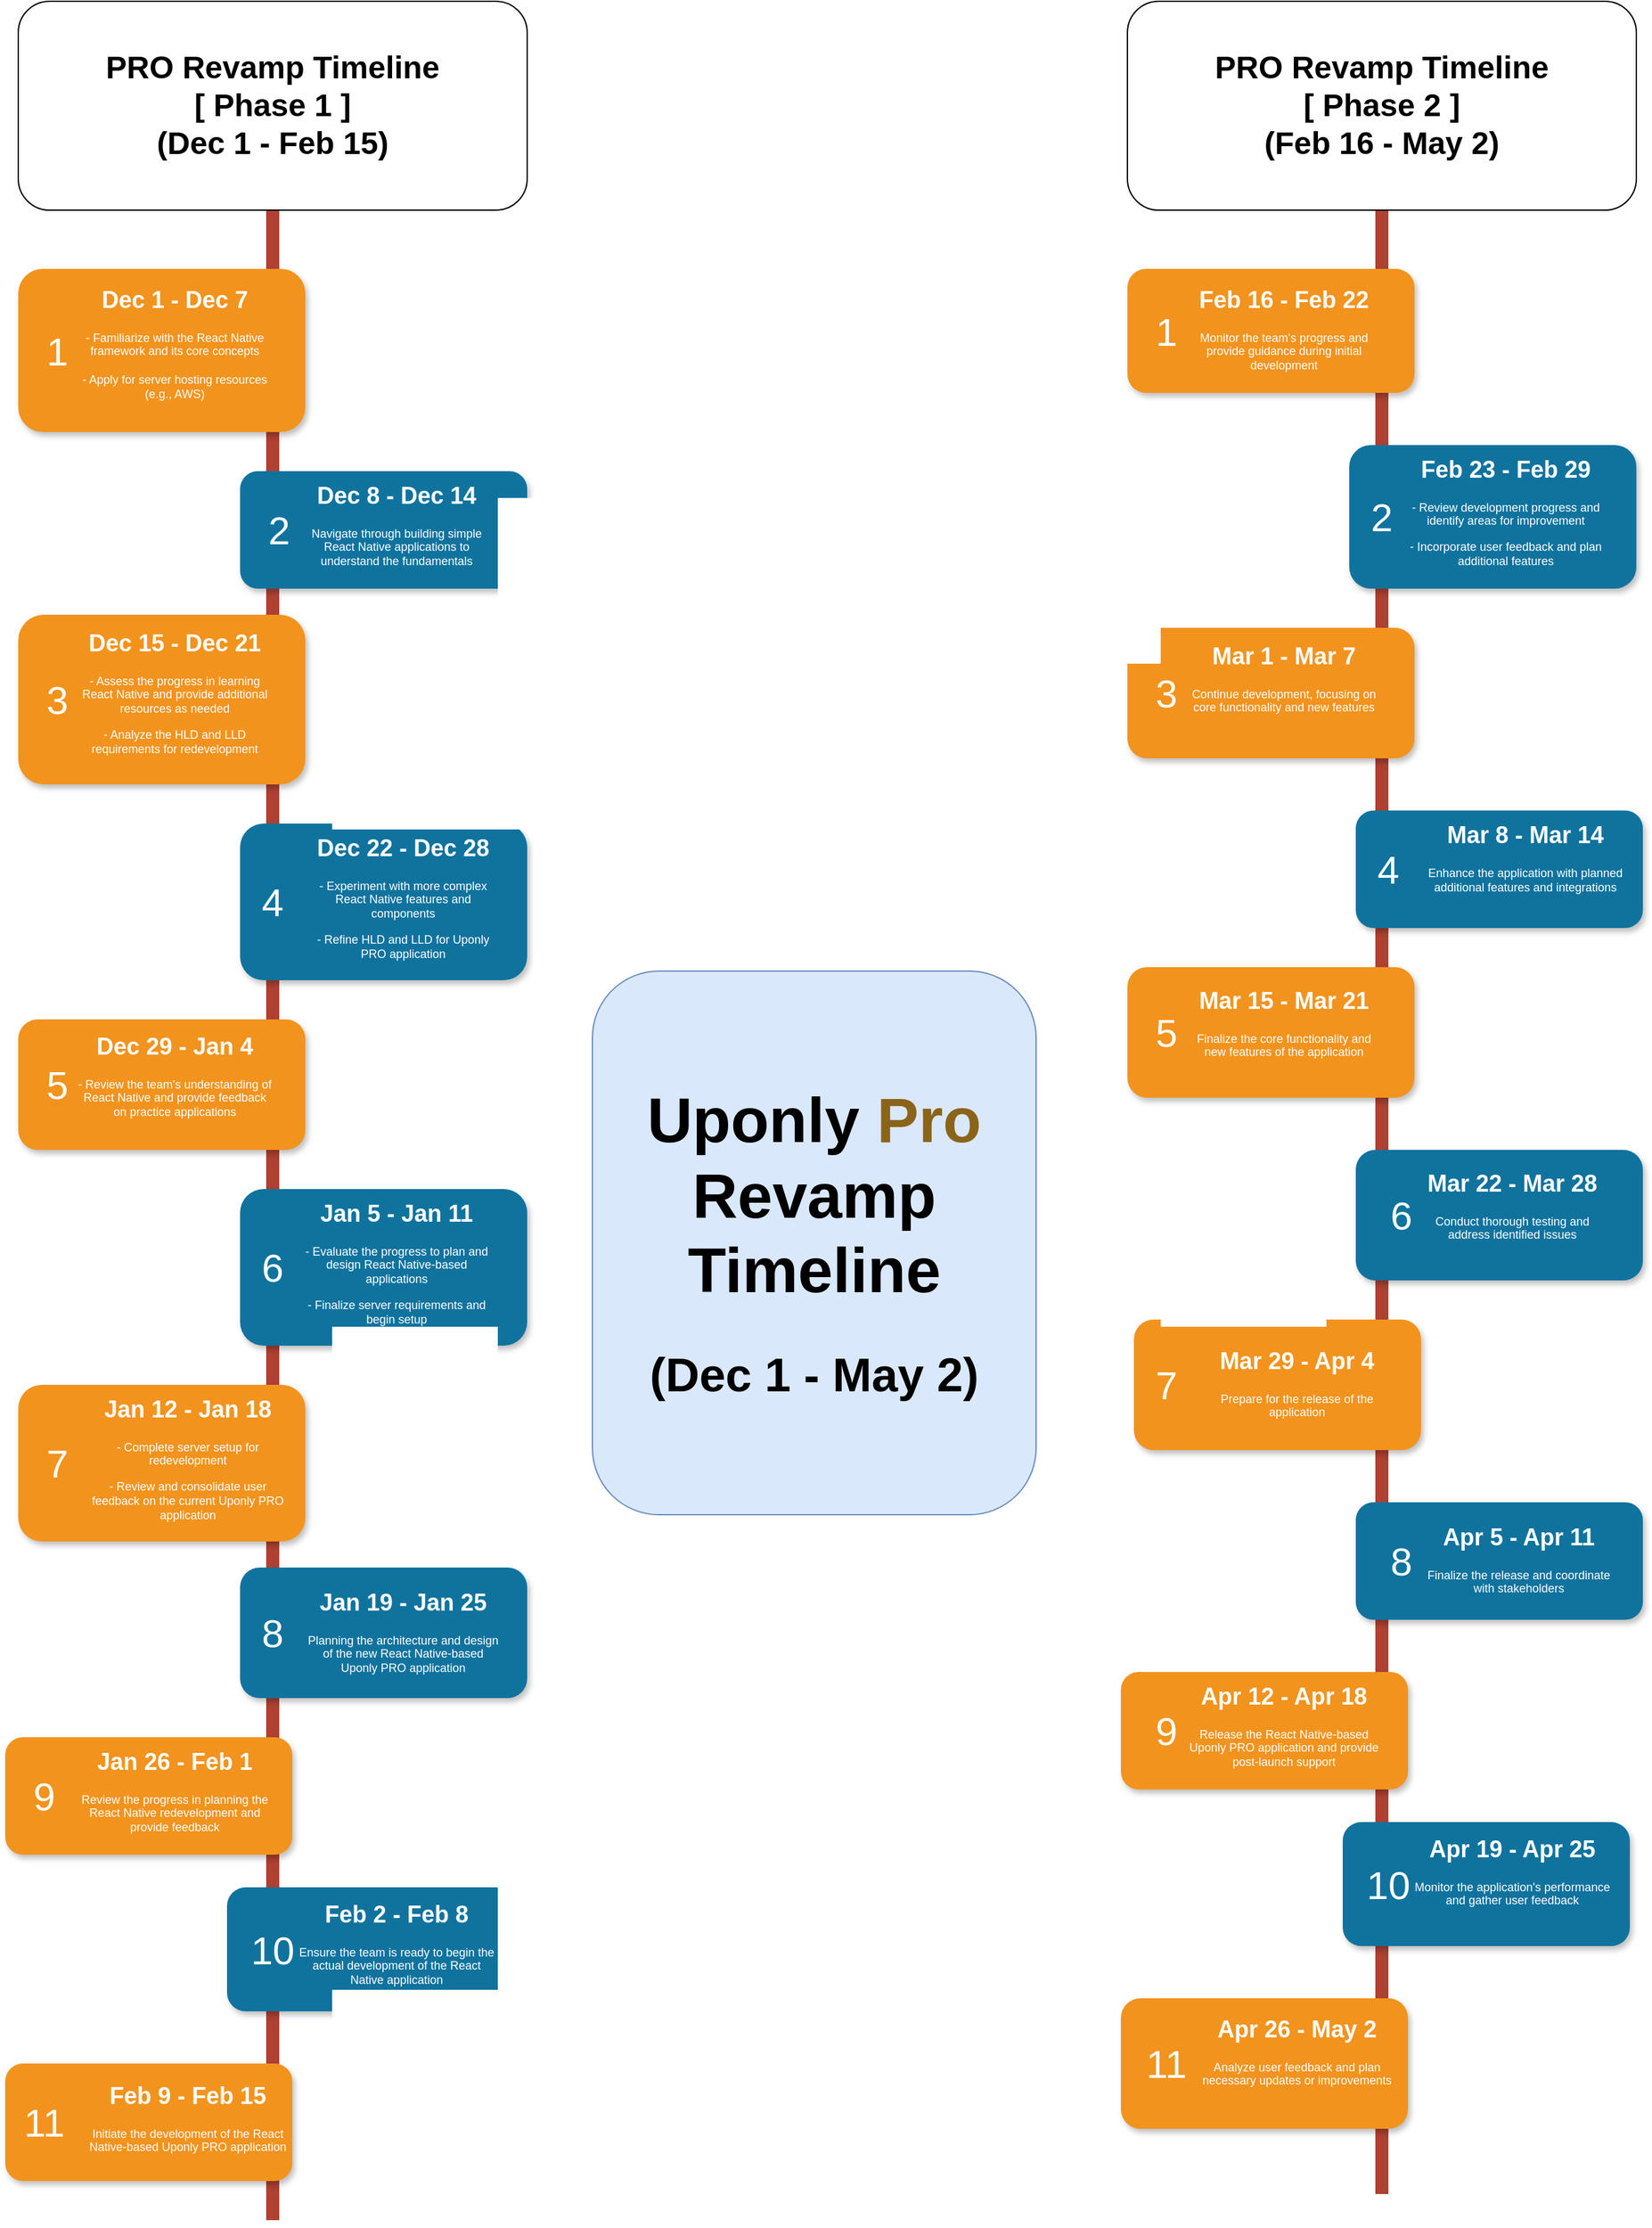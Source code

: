 <mxfile version="25.0.0">
  <diagram name="Page-1" id="zmxZgUa_38jgLE6EmigK">
    <mxGraphModel dx="3360" dy="2667" grid="1" gridSize="10" guides="1" tooltips="1" connect="0" arrows="1" fold="1" page="1" pageScale="1" pageWidth="850" pageHeight="1100" math="0" shadow="0">
      <root>
        <mxCell id="0" />
        <mxCell id="1" parent="0" />
        <mxCell id="XWHrOrHNhLMYfdM_3WN3-1" value="" style="line;strokeWidth=10;direction=south;html=1;fillColor=none;fontSize=13;fontColor=#000000;align=center;strokeColor=#AE4132;" parent="1" vertex="1">
          <mxGeometry x="420" y="10" width="10" height="1540" as="geometry" />
        </mxCell>
        <mxCell id="XWHrOrHNhLMYfdM_3WN3-2" value="" style="rounded=1;whiteSpace=wrap;html=1;strokeColor=none;strokeWidth=1;fillColor=#F2931E;fontSize=13;fontColor=#FFFFFF;align=center;gradientColor=none;gradientDirection=east;verticalAlign=top;shadow=1;" parent="1" vertex="1">
          <mxGeometry x="230" y="75" width="220" height="95" as="geometry" />
        </mxCell>
        <mxCell id="XWHrOrHNhLMYfdM_3WN3-3" value="1" style="text;html=1;strokeColor=none;fillColor=none;align=center;verticalAlign=middle;whiteSpace=wrap;fontSize=30;fontColor=#FFFFFF;" parent="1" vertex="1">
          <mxGeometry x="240" y="112.5" width="40" height="20" as="geometry" />
        </mxCell>
        <mxCell id="XWHrOrHNhLMYfdM_3WN3-4" value="" style="rounded=1;whiteSpace=wrap;html=1;strokeColor=none;strokeWidth=1;fillColor=#10739E;fontSize=13;fontColor=#FFFFFF;align=center;gradientColor=none;gradientDirection=east;verticalAlign=top;shadow=1;" parent="1" vertex="1">
          <mxGeometry x="400" y="210" width="220" height="110" as="geometry" />
        </mxCell>
        <mxCell id="XWHrOrHNhLMYfdM_3WN3-5" value="2" style="text;html=1;strokeColor=none;fillColor=none;align=center;verticalAlign=middle;whiteSpace=wrap;fontSize=30;fontColor=#FFFFFF;" parent="1" vertex="1">
          <mxGeometry x="405" y="255" width="40" height="20" as="geometry" />
        </mxCell>
        <mxCell id="XWHrOrHNhLMYfdM_3WN3-6" value="" style="rounded=1;whiteSpace=wrap;html=1;strokeColor=none;strokeWidth=1;fillColor=#F2931E;fontSize=13;fontColor=#FFFFFF;align=center;gradientColor=none;gradientDirection=east;verticalAlign=top;shadow=1;" parent="1" vertex="1">
          <mxGeometry x="230" y="350" width="220" height="100" as="geometry" />
        </mxCell>
        <mxCell id="XWHrOrHNhLMYfdM_3WN3-7" value="3" style="text;html=1;strokeColor=none;fillColor=none;align=center;verticalAlign=middle;whiteSpace=wrap;fontSize=30;fontColor=#FFFFFF;" parent="1" vertex="1">
          <mxGeometry x="240" y="390" width="40" height="20" as="geometry" />
        </mxCell>
        <mxCell id="XWHrOrHNhLMYfdM_3WN3-8" value="" style="rounded=1;whiteSpace=wrap;html=1;strokeColor=none;strokeWidth=1;fillColor=#10739E;fontSize=13;fontColor=#FFFFFF;align=center;gradientColor=none;gradientDirection=east;verticalAlign=top;shadow=1;" parent="1" vertex="1">
          <mxGeometry x="405" y="490" width="220" height="90" as="geometry" />
        </mxCell>
        <mxCell id="XWHrOrHNhLMYfdM_3WN3-9" value="4" style="text;html=1;strokeColor=none;fillColor=none;align=center;verticalAlign=middle;whiteSpace=wrap;fontSize=30;fontColor=#FFFFFF;" parent="1" vertex="1">
          <mxGeometry x="410" y="525" width="40" height="20" as="geometry" />
        </mxCell>
        <mxCell id="XWHrOrHNhLMYfdM_3WN3-10" value="" style="rounded=1;whiteSpace=wrap;html=1;strokeColor=none;strokeWidth=1;fillColor=#F2931E;fontSize=13;fontColor=#FFFFFF;align=center;gradientColor=none;gradientDirection=east;verticalAlign=top;shadow=1;" parent="1" vertex="1">
          <mxGeometry x="230" y="610" width="220" height="100" as="geometry" />
        </mxCell>
        <mxCell id="XWHrOrHNhLMYfdM_3WN3-11" value="5" style="text;html=1;strokeColor=none;fillColor=none;align=center;verticalAlign=middle;whiteSpace=wrap;fontSize=30;fontColor=#FFFFFF;" parent="1" vertex="1">
          <mxGeometry x="240" y="650" width="40" height="20" as="geometry" />
        </mxCell>
        <mxCell id="XWHrOrHNhLMYfdM_3WN3-12" value="" style="rounded=1;whiteSpace=wrap;html=1;strokeColor=none;strokeWidth=1;fillColor=#10739E;fontSize=13;fontColor=#FFFFFF;align=center;gradientColor=none;gradientDirection=east;verticalAlign=top;shadow=1;" parent="1" vertex="1">
          <mxGeometry x="405" y="750" width="220" height="100" as="geometry" />
        </mxCell>
        <mxCell id="XWHrOrHNhLMYfdM_3WN3-13" value="6" style="text;html=1;strokeColor=none;fillColor=none;align=center;verticalAlign=middle;whiteSpace=wrap;fontSize=30;fontColor=#FFFFFF;" parent="1" vertex="1">
          <mxGeometry x="420" y="790" width="40" height="20" as="geometry" />
        </mxCell>
        <mxCell id="XWHrOrHNhLMYfdM_3WN3-14" value="" style="rounded=1;whiteSpace=wrap;html=1;strokeColor=none;strokeWidth=1;fillColor=#F2931E;fontSize=13;fontColor=#FFFFFF;align=center;gradientColor=none;gradientDirection=east;verticalAlign=top;shadow=1;" parent="1" vertex="1">
          <mxGeometry x="235" y="880" width="220" height="100" as="geometry" />
        </mxCell>
        <mxCell id="XWHrOrHNhLMYfdM_3WN3-15" value="7" style="text;html=1;strokeColor=none;fillColor=none;align=center;verticalAlign=middle;whiteSpace=wrap;fontSize=30;fontColor=#FFFFFF;" parent="1" vertex="1">
          <mxGeometry x="240" y="920" width="40" height="20" as="geometry" />
        </mxCell>
        <mxCell id="XWHrOrHNhLMYfdM_3WN3-16" value="" style="rounded=1;whiteSpace=wrap;html=1;strokeColor=none;strokeWidth=1;fillColor=#10739E;fontSize=13;fontColor=#FFFFFF;align=center;gradientColor=none;gradientDirection=east;verticalAlign=top;shadow=1;" parent="1" vertex="1">
          <mxGeometry x="405" y="1020" width="220" height="90" as="geometry" />
        </mxCell>
        <mxCell id="XWHrOrHNhLMYfdM_3WN3-17" value="8" style="text;html=1;strokeColor=none;fillColor=none;align=center;verticalAlign=middle;whiteSpace=wrap;fontSize=30;fontColor=#FFFFFF;" parent="1" vertex="1">
          <mxGeometry x="420" y="1055" width="40" height="20" as="geometry" />
        </mxCell>
        <mxCell id="XWHrOrHNhLMYfdM_3WN3-18" value="&lt;h1&gt;Feb 16 - Feb 22&lt;/h1&gt;&lt;p&gt;Monitor the team&#39;s progress and provide guidance during initial development&lt;br&gt;&lt;/p&gt;" style="text;html=1;spacing=5;spacingTop=-20;whiteSpace=wrap;overflow=hidden;strokeColor=none;strokeWidth=4;fillColor=none;gradientColor=#007FFF;fontSize=9;fontColor=#FFFFFF;align=center;" parent="1" vertex="1">
          <mxGeometry x="270" y="87" width="160" height="71" as="geometry" />
        </mxCell>
        <mxCell id="XWHrOrHNhLMYfdM_3WN3-19" value="&lt;h1&gt;&lt;span style=&quot;white-space: normal;&quot;&gt;Feb 23 - Feb 29&lt;/span&gt;&lt;br&gt;&lt;/h1&gt;&lt;p&gt;- Review development progress and identify areas for improvement&lt;/p&gt;&lt;p&gt;- Incorporate user feedback and plan additional features&lt;/p&gt;" style="text;html=1;spacing=5;spacingTop=-20;whiteSpace=wrap;overflow=hidden;strokeColor=none;strokeWidth=4;fillColor=none;gradientColor=#007FFF;fontSize=9;fontColor=#FFFFFF;align=center;" parent="1" vertex="1">
          <mxGeometry x="440" y="217" width="160" height="96" as="geometry" />
        </mxCell>
        <mxCell id="XWHrOrHNhLMYfdM_3WN3-20" value="&lt;h1&gt;Mar 1 - Mar 7&lt;/h1&gt;&lt;p&gt;Continue development, focusing on core functionality and new features&lt;br&gt;&lt;/p&gt;" style="text;html=1;spacing=5;spacingTop=-20;whiteSpace=wrap;overflow=hidden;strokeColor=none;strokeWidth=4;fillColor=none;gradientColor=#007FFF;fontSize=9;fontColor=#FFFFFF;align=center;" parent="1" vertex="1">
          <mxGeometry x="270" y="360" width="160" height="80" as="geometry" />
        </mxCell>
        <mxCell id="XWHrOrHNhLMYfdM_3WN3-21" value="&lt;h1&gt;&lt;span style=&quot;white-space: normal;&quot;&gt;&lt;span style=&quot;background-color: initial;&quot;&gt;Mar 8 - Mar 14&lt;/span&gt;&lt;/span&gt;&lt;/h1&gt;&lt;div&gt;Enhance the application with planned additional features and integrations&lt;span style=&quot;background-color: initial; font-weight: 400;&quot;&gt;&lt;font size=&quot;1&quot;&gt;&lt;br&gt;&lt;/font&gt;&lt;/span&gt;&lt;/div&gt;" style="text;html=1;spacing=5;spacingTop=-20;whiteSpace=wrap;overflow=hidden;strokeColor=none;strokeWidth=4;fillColor=none;gradientColor=#007FFF;fontSize=9;fontColor=#FFFFFF;align=center;" parent="1" vertex="1">
          <mxGeometry x="455" y="497" width="160" height="83" as="geometry" />
        </mxCell>
        <mxCell id="XWHrOrHNhLMYfdM_3WN3-22" value="&lt;h1&gt;&lt;span style=&quot;white-space: normal;&quot;&gt;Mar 15 - Mar 21&lt;/span&gt;&lt;br&gt;&lt;/h1&gt;&lt;p&gt;Finalize the core functionality and new features of the application&lt;/p&gt;" style="text;html=1;spacing=5;spacingTop=-20;whiteSpace=wrap;overflow=hidden;strokeColor=none;strokeWidth=4;fillColor=none;gradientColor=#007FFF;fontSize=9;fontColor=#FFFFFF;align=center;" parent="1" vertex="1">
          <mxGeometry x="270" y="623.5" width="160" height="73" as="geometry" />
        </mxCell>
        <mxCell id="XWHrOrHNhLMYfdM_3WN3-23" value="&lt;h1&gt;Mar 22 - Mar 28&lt;/h1&gt;&lt;p&gt;Conduct thorough testing and address identified issues&lt;br&gt;&lt;/p&gt;" style="text;html=1;spacing=5;spacingTop=-20;whiteSpace=wrap;overflow=hidden;strokeColor=none;strokeWidth=4;fillColor=none;gradientColor=#007FFF;fontSize=9;fontColor=#FFFFFF;align=center;" parent="1" vertex="1">
          <mxGeometry x="445" y="763.5" width="160" height="73" as="geometry" />
        </mxCell>
        <mxCell id="XWHrOrHNhLMYfdM_3WN3-24" value="&lt;h1&gt;Mar 29 - Apr 4&lt;/h1&gt;&lt;p&gt;Prepare for the release of the application&lt;br&gt;&lt;/p&gt;" style="text;html=1;spacing=5;spacingTop=-20;whiteSpace=wrap;overflow=hidden;strokeColor=none;strokeWidth=4;fillColor=none;gradientColor=#007FFF;fontSize=9;fontColor=#FFFFFF;align=center;" parent="1" vertex="1">
          <mxGeometry x="280" y="900" width="160" height="60" as="geometry" />
        </mxCell>
        <mxCell id="XWHrOrHNhLMYfdM_3WN3-25" value="&lt;h1&gt;Apr 5 - Apr 11&lt;/h1&gt;&lt;p&gt;Finalize the release and coordinate with stakeholders&lt;/p&gt;" style="text;html=1;spacing=5;spacingTop=-20;whiteSpace=wrap;overflow=hidden;strokeColor=none;strokeWidth=4;fillColor=none;gradientColor=#007FFF;fontSize=9;fontColor=#FFFFFF;align=center;" parent="1" vertex="1">
          <mxGeometry x="450" y="1035" width="160" height="75" as="geometry" />
        </mxCell>
        <mxCell id="XWHrOrHNhLMYfdM_3WN3-26" value="" style="rounded=1;whiteSpace=wrap;html=1;strokeColor=none;strokeWidth=1;fillColor=#F2931E;fontSize=13;fontColor=#FFFFFF;align=center;gradientColor=none;gradientDirection=east;verticalAlign=top;shadow=1;" parent="1" vertex="1">
          <mxGeometry x="225" y="1150" width="220" height="90" as="geometry" />
        </mxCell>
        <mxCell id="XWHrOrHNhLMYfdM_3WN3-27" value="9" style="text;html=1;strokeColor=none;fillColor=none;align=center;verticalAlign=middle;whiteSpace=wrap;fontSize=30;fontColor=#FFFFFF;" parent="1" vertex="1">
          <mxGeometry x="240" y="1185" width="40" height="20" as="geometry" />
        </mxCell>
        <mxCell id="XWHrOrHNhLMYfdM_3WN3-28" value="" style="rounded=1;whiteSpace=wrap;html=1;strokeColor=none;strokeWidth=1;fillColor=#10739E;fontSize=13;fontColor=#FFFFFF;align=center;gradientColor=none;gradientDirection=east;verticalAlign=top;shadow=1;" parent="1" vertex="1">
          <mxGeometry x="395" y="1265" width="220" height="95" as="geometry" />
        </mxCell>
        <mxCell id="XWHrOrHNhLMYfdM_3WN3-29" value="10" style="text;html=1;strokeColor=none;fillColor=none;align=center;verticalAlign=middle;whiteSpace=wrap;fontSize=30;fontColor=#FFFFFF;" parent="1" vertex="1">
          <mxGeometry x="410" y="1302.5" width="40" height="20" as="geometry" />
        </mxCell>
        <mxCell id="XWHrOrHNhLMYfdM_3WN3-30" value="&lt;h1&gt;Apr 12 - Apr 18&lt;/h1&gt;&lt;p&gt;Release the React Native-based Uponly PRO application and provide post-launch support&lt;/p&gt;" style="text;html=1;spacing=5;spacingTop=-20;whiteSpace=wrap;overflow=hidden;strokeColor=none;strokeWidth=4;fillColor=none;gradientColor=#007FFF;fontSize=9;fontColor=#FFFFFF;align=center;" parent="1" vertex="1">
          <mxGeometry x="270" y="1156.5" width="160" height="77" as="geometry" />
        </mxCell>
        <mxCell id="XWHrOrHNhLMYfdM_3WN3-31" value="&lt;h1&gt;Apr 19 - Apr 25&lt;br&gt;&lt;/h1&gt;&lt;p&gt;Monitor the application&#39;s performance and gather user feedback&lt;/p&gt;" style="text;html=1;spacing=5;spacingTop=-20;whiteSpace=wrap;overflow=hidden;strokeColor=none;strokeWidth=4;fillColor=none;gradientColor=#007FFF;fontSize=9;fontColor=#FFFFFF;align=center;" parent="1" vertex="1">
          <mxGeometry x="445" y="1274" width="160" height="77" as="geometry" />
        </mxCell>
        <mxCell id="XWHrOrHNhLMYfdM_3WN3-32" value="&lt;b&gt;&lt;font style=&quot;font-size: 24px;&quot;&gt;PRO Revamp Timeline &lt;br&gt;[ Phase 2 ]&lt;br&gt;(&lt;/font&gt;&lt;/b&gt;&lt;b&gt;&lt;font style=&quot;font-size: 24px;&quot;&gt;Feb 16&lt;/font&gt;&lt;/b&gt;&lt;b&gt;&lt;font style=&quot;font-size: 24px;&quot;&gt;&amp;nbsp;- May 2)&lt;/font&gt;&lt;/b&gt;" style="rounded=1;whiteSpace=wrap;html=1;" parent="1" vertex="1">
          <mxGeometry x="230" y="-130" width="390" height="160" as="geometry" />
        </mxCell>
        <mxCell id="XWHrOrHNhLMYfdM_3WN3-33" value="" style="rounded=1;whiteSpace=wrap;html=1;strokeColor=none;strokeWidth=1;fillColor=#F2931E;fontSize=13;fontColor=#FFFFFF;align=center;gradientColor=none;gradientDirection=east;verticalAlign=top;shadow=1;" parent="1" vertex="1">
          <mxGeometry x="225" y="1400" width="220" height="100" as="geometry" />
        </mxCell>
        <mxCell id="XWHrOrHNhLMYfdM_3WN3-34" value="11" style="text;html=1;strokeColor=none;fillColor=none;align=center;verticalAlign=middle;whiteSpace=wrap;fontSize=30;fontColor=#FFFFFF;" parent="1" vertex="1">
          <mxGeometry x="240" y="1440" width="40" height="20" as="geometry" />
        </mxCell>
        <mxCell id="XWHrOrHNhLMYfdM_3WN3-35" value="&lt;h1&gt;&lt;span style=&quot;white-space: normal;&quot;&gt;Apr 26 - May 2&lt;/span&gt;&lt;br&gt;&lt;/h1&gt;&lt;p&gt;Analyze user feedback and plan necessary updates or improvements&lt;/p&gt;" style="text;html=1;spacing=5;spacingTop=-20;whiteSpace=wrap;overflow=hidden;strokeColor=none;strokeWidth=4;fillColor=none;gradientColor=#007FFF;fontSize=9;fontColor=#FFFFFF;align=center;" parent="1" vertex="1">
          <mxGeometry x="280" y="1411.5" width="160" height="77" as="geometry" />
        </mxCell>
        <mxCell id="QSUy4tFUz2pQAqIfRtLM-36" value="" style="line;strokeWidth=10;direction=south;html=1;fillColor=none;fontSize=13;fontColor=#000000;align=center;strokeColor=#AE4132;" vertex="1" parent="1">
          <mxGeometry x="-430" y="10" width="10" height="1560" as="geometry" />
        </mxCell>
        <mxCell id="QSUy4tFUz2pQAqIfRtLM-37" value="" style="rounded=1;whiteSpace=wrap;html=1;strokeColor=none;strokeWidth=1;fillColor=#F2931E;fontSize=13;fontColor=#FFFFFF;align=center;gradientColor=none;gradientDirection=east;verticalAlign=top;shadow=1;" vertex="1" parent="1">
          <mxGeometry x="-620" y="75" width="220" height="125" as="geometry" />
        </mxCell>
        <mxCell id="QSUy4tFUz2pQAqIfRtLM-38" value="1" style="text;html=1;strokeColor=none;fillColor=none;align=center;verticalAlign=middle;whiteSpace=wrap;fontSize=30;fontColor=#FFFFFF;" vertex="1" parent="1">
          <mxGeometry x="-610" y="127.5" width="40" height="20" as="geometry" />
        </mxCell>
        <mxCell id="QSUy4tFUz2pQAqIfRtLM-39" value="" style="rounded=1;whiteSpace=wrap;html=1;strokeColor=none;strokeWidth=1;fillColor=#10739E;fontSize=13;fontColor=#FFFFFF;align=center;gradientColor=none;gradientDirection=east;verticalAlign=top;shadow=1;" vertex="1" parent="1">
          <mxGeometry x="-450" y="230" width="220" height="90" as="geometry" />
        </mxCell>
        <mxCell id="QSUy4tFUz2pQAqIfRtLM-40" value="2" style="text;html=1;strokeColor=none;fillColor=none;align=center;verticalAlign=middle;whiteSpace=wrap;fontSize=30;fontColor=#FFFFFF;" vertex="1" parent="1">
          <mxGeometry x="-440" y="265" width="40" height="20" as="geometry" />
        </mxCell>
        <mxCell id="QSUy4tFUz2pQAqIfRtLM-41" value="" style="rounded=1;whiteSpace=wrap;html=1;strokeColor=none;strokeWidth=1;fillColor=#F2931E;fontSize=13;fontColor=#FFFFFF;align=center;gradientColor=none;gradientDirection=east;verticalAlign=top;shadow=1;" vertex="1" parent="1">
          <mxGeometry x="-620" y="340" width="220" height="130" as="geometry" />
        </mxCell>
        <mxCell id="QSUy4tFUz2pQAqIfRtLM-42" value="3" style="text;html=1;strokeColor=none;fillColor=none;align=center;verticalAlign=middle;whiteSpace=wrap;fontSize=30;fontColor=#FFFFFF;" vertex="1" parent="1">
          <mxGeometry x="-610" y="395" width="40" height="20" as="geometry" />
        </mxCell>
        <mxCell id="QSUy4tFUz2pQAqIfRtLM-43" value="" style="rounded=1;whiteSpace=wrap;html=1;strokeColor=none;strokeWidth=1;fillColor=#10739E;fontSize=13;fontColor=#FFFFFF;align=center;gradientColor=none;gradientDirection=east;verticalAlign=top;shadow=1;" vertex="1" parent="1">
          <mxGeometry x="-450" y="500" width="220" height="120" as="geometry" />
        </mxCell>
        <mxCell id="QSUy4tFUz2pQAqIfRtLM-44" value="4" style="text;html=1;strokeColor=none;fillColor=none;align=center;verticalAlign=middle;whiteSpace=wrap;fontSize=30;fontColor=#FFFFFF;" vertex="1" parent="1">
          <mxGeometry x="-445" y="550" width="40" height="20" as="geometry" />
        </mxCell>
        <mxCell id="QSUy4tFUz2pQAqIfRtLM-45" value="" style="rounded=1;whiteSpace=wrap;html=1;strokeColor=none;strokeWidth=1;fillColor=#F2931E;fontSize=13;fontColor=#FFFFFF;align=center;gradientColor=none;gradientDirection=east;verticalAlign=top;shadow=1;" vertex="1" parent="1">
          <mxGeometry x="-620" y="650" width="220" height="100" as="geometry" />
        </mxCell>
        <mxCell id="QSUy4tFUz2pQAqIfRtLM-46" value="5" style="text;html=1;strokeColor=none;fillColor=none;align=center;verticalAlign=middle;whiteSpace=wrap;fontSize=30;fontColor=#FFFFFF;" vertex="1" parent="1">
          <mxGeometry x="-610" y="690" width="40" height="20" as="geometry" />
        </mxCell>
        <mxCell id="QSUy4tFUz2pQAqIfRtLM-47" value="" style="rounded=1;whiteSpace=wrap;html=1;strokeColor=none;strokeWidth=1;fillColor=#10739E;fontSize=13;fontColor=#FFFFFF;align=center;gradientColor=none;gradientDirection=east;verticalAlign=top;shadow=1;" vertex="1" parent="1">
          <mxGeometry x="-450" y="780" width="220" height="120" as="geometry" />
        </mxCell>
        <mxCell id="QSUy4tFUz2pQAqIfRtLM-48" value="6" style="text;html=1;strokeColor=none;fillColor=none;align=center;verticalAlign=middle;whiteSpace=wrap;fontSize=30;fontColor=#FFFFFF;" vertex="1" parent="1">
          <mxGeometry x="-445" y="830" width="40" height="20" as="geometry" />
        </mxCell>
        <mxCell id="QSUy4tFUz2pQAqIfRtLM-49" value="" style="rounded=1;whiteSpace=wrap;html=1;strokeColor=none;strokeWidth=1;fillColor=#F2931E;fontSize=13;fontColor=#FFFFFF;align=center;gradientColor=none;gradientDirection=east;verticalAlign=top;shadow=1;" vertex="1" parent="1">
          <mxGeometry x="-620" y="930" width="220" height="120" as="geometry" />
        </mxCell>
        <mxCell id="QSUy4tFUz2pQAqIfRtLM-50" value="7" style="text;html=1;strokeColor=none;fillColor=none;align=center;verticalAlign=middle;whiteSpace=wrap;fontSize=30;fontColor=#FFFFFF;" vertex="1" parent="1">
          <mxGeometry x="-610" y="980" width="40" height="20" as="geometry" />
        </mxCell>
        <mxCell id="QSUy4tFUz2pQAqIfRtLM-51" value="" style="rounded=1;whiteSpace=wrap;html=1;strokeColor=none;strokeWidth=1;fillColor=#10739E;fontSize=13;fontColor=#FFFFFF;align=center;gradientColor=none;gradientDirection=east;verticalAlign=top;shadow=1;" vertex="1" parent="1">
          <mxGeometry x="-450" y="1070" width="220" height="100" as="geometry" />
        </mxCell>
        <mxCell id="QSUy4tFUz2pQAqIfRtLM-52" value="8" style="text;html=1;strokeColor=none;fillColor=none;align=center;verticalAlign=middle;whiteSpace=wrap;fontSize=30;fontColor=#FFFFFF;" vertex="1" parent="1">
          <mxGeometry x="-445" y="1110" width="40" height="20" as="geometry" />
        </mxCell>
        <mxCell id="QSUy4tFUz2pQAqIfRtLM-53" value="&lt;h1&gt;Dec 1 - Dec 7&lt;/h1&gt;&lt;p&gt;- Familiarize with the React Native framework and its core concepts&lt;br&gt;&lt;br&gt;- Apply for server hosting resources (e.g., AWS)&lt;br&gt;&lt;/p&gt;" style="text;html=1;spacing=5;spacingTop=-20;whiteSpace=wrap;overflow=hidden;strokeColor=none;strokeWidth=4;fillColor=none;gradientColor=#007FFF;fontSize=9;fontColor=#FFFFFF;align=center;" vertex="1" parent="1">
          <mxGeometry x="-580" y="87" width="160" height="101" as="geometry" />
        </mxCell>
        <mxCell id="QSUy4tFUz2pQAqIfRtLM-54" value="&lt;h1&gt;&lt;span style=&quot;white-space: normal;&quot;&gt;Dec 8 - Dec 14&lt;/span&gt;&lt;br&gt;&lt;/h1&gt;&lt;p&gt;Navigate through building simple React Native applications to understand the fundamentals&lt;/p&gt;" style="text;html=1;spacing=5;spacingTop=-20;whiteSpace=wrap;overflow=hidden;strokeColor=none;strokeWidth=4;fillColor=none;gradientColor=#007FFF;fontSize=9;fontColor=#FFFFFF;align=center;" vertex="1" parent="1">
          <mxGeometry x="-410" y="236.5" width="160" height="77" as="geometry" />
        </mxCell>
        <mxCell id="QSUy4tFUz2pQAqIfRtLM-55" value="&lt;h1&gt;Dec 15 - Dec 21&lt;/h1&gt;&lt;p&gt;- Assess the progress in learning React Native and provide additional resources as needed&lt;/p&gt;&lt;p&gt;- Analyze the HLD and LLD requirements for redevelopment&lt;/p&gt;" style="text;html=1;spacing=5;spacingTop=-20;whiteSpace=wrap;overflow=hidden;strokeColor=none;strokeWidth=4;fillColor=none;gradientColor=#007FFF;fontSize=9;fontColor=#FFFFFF;align=center;" vertex="1" parent="1">
          <mxGeometry x="-580" y="350" width="160" height="110" as="geometry" />
        </mxCell>
        <mxCell id="QSUy4tFUz2pQAqIfRtLM-56" value="&lt;h1&gt;Dec 22 - Dec 28&lt;/h1&gt;&lt;p&gt;- Experiment with more complex React Native features and components&lt;/p&gt;&lt;p&gt;- Refine HLD and LLD for Uponly PRO application&lt;/p&gt;" style="text;html=1;spacing=5;spacingTop=-20;whiteSpace=wrap;overflow=hidden;strokeColor=none;strokeWidth=4;fillColor=none;gradientColor=#007FFF;fontSize=9;fontColor=#FFFFFF;align=center;" vertex="1" parent="1">
          <mxGeometry x="-405" y="507" width="160" height="106" as="geometry" />
        </mxCell>
        <mxCell id="QSUy4tFUz2pQAqIfRtLM-57" value="&lt;h1&gt;&lt;span style=&quot;white-space: normal;&quot;&gt;Dec 29 - Jan 4&lt;/span&gt;&lt;br&gt;&lt;/h1&gt;&lt;p&gt;- Review the team&#39;s understanding of React Native and provide feedback on practice applications&lt;/p&gt;" style="text;html=1;spacing=5;spacingTop=-20;whiteSpace=wrap;overflow=hidden;strokeColor=none;strokeWidth=4;fillColor=none;gradientColor=#007FFF;fontSize=9;fontColor=#FFFFFF;align=center;" vertex="1" parent="1">
          <mxGeometry x="-580" y="658.5" width="160" height="83" as="geometry" />
        </mxCell>
        <mxCell id="QSUy4tFUz2pQAqIfRtLM-58" value="&lt;h1&gt;Jan 5 - Jan 11&lt;/h1&gt;&lt;p&gt;- Evaluate the progress to plan and design React Native-based applications&lt;/p&gt;&lt;p&gt;- Finalize server requirements and begin setup&lt;/p&gt;" style="text;html=1;spacing=5;spacingTop=-20;whiteSpace=wrap;overflow=hidden;strokeColor=none;strokeWidth=4;fillColor=none;gradientColor=#007FFF;fontSize=9;fontColor=#FFFFFF;align=center;" vertex="1" parent="1">
          <mxGeometry x="-410" y="787" width="160" height="106" as="geometry" />
        </mxCell>
        <mxCell id="QSUy4tFUz2pQAqIfRtLM-59" value="&lt;h1&gt;Jan 12 - Jan 18&lt;/h1&gt;&lt;p&gt;- Complete server setup for redevelopment&lt;/p&gt;&lt;p&gt;- Review and consolidate user feedback on the current Uponly PRO application&lt;/p&gt;" style="text;html=1;spacing=5;spacingTop=-20;whiteSpace=wrap;overflow=hidden;strokeColor=none;strokeWidth=4;fillColor=none;gradientColor=#007FFF;fontSize=9;fontColor=#FFFFFF;align=center;" vertex="1" parent="1">
          <mxGeometry x="-570" y="937" width="160" height="106" as="geometry" />
        </mxCell>
        <mxCell id="QSUy4tFUz2pQAqIfRtLM-60" value="&lt;h1&gt;Jan 19 - Jan 25&lt;/h1&gt;&lt;p&gt;Planning the architecture and design of the new React Native-based Uponly PRO application&lt;/p&gt;" style="text;html=1;spacing=5;spacingTop=-20;whiteSpace=wrap;overflow=hidden;strokeColor=none;strokeWidth=4;fillColor=none;gradientColor=#007FFF;fontSize=9;fontColor=#FFFFFF;align=center;" vertex="1" parent="1">
          <mxGeometry x="-405" y="1085" width="160" height="85" as="geometry" />
        </mxCell>
        <mxCell id="QSUy4tFUz2pQAqIfRtLM-61" value="" style="rounded=1;whiteSpace=wrap;html=1;strokeColor=none;strokeWidth=1;fillColor=#F2931E;fontSize=13;fontColor=#FFFFFF;align=center;gradientColor=none;gradientDirection=east;verticalAlign=top;shadow=1;" vertex="1" parent="1">
          <mxGeometry x="-630" y="1200" width="220" height="90" as="geometry" />
        </mxCell>
        <mxCell id="QSUy4tFUz2pQAqIfRtLM-62" value="9" style="text;html=1;strokeColor=none;fillColor=none;align=center;verticalAlign=middle;whiteSpace=wrap;fontSize=30;fontColor=#FFFFFF;" vertex="1" parent="1">
          <mxGeometry x="-620" y="1235" width="40" height="20" as="geometry" />
        </mxCell>
        <mxCell id="QSUy4tFUz2pQAqIfRtLM-63" value="" style="rounded=1;whiteSpace=wrap;html=1;strokeColor=none;strokeWidth=1;fillColor=#10739E;fontSize=13;fontColor=#FFFFFF;align=center;gradientColor=none;gradientDirection=east;verticalAlign=top;shadow=1;" vertex="1" parent="1">
          <mxGeometry x="-460" y="1315" width="220" height="95" as="geometry" />
        </mxCell>
        <mxCell id="QSUy4tFUz2pQAqIfRtLM-64" value="10" style="text;html=1;strokeColor=none;fillColor=none;align=center;verticalAlign=middle;whiteSpace=wrap;fontSize=30;fontColor=#FFFFFF;" vertex="1" parent="1">
          <mxGeometry x="-445" y="1352.5" width="40" height="20" as="geometry" />
        </mxCell>
        <mxCell id="QSUy4tFUz2pQAqIfRtLM-65" value="&lt;h1&gt;Jan 26 - Feb 1&lt;/h1&gt;&lt;p&gt;Review the progress in planning the React Native redevelopment and provide feedback&lt;/p&gt;" style="text;html=1;spacing=5;spacingTop=-20;whiteSpace=wrap;overflow=hidden;strokeColor=none;strokeWidth=4;fillColor=none;gradientColor=#007FFF;fontSize=9;fontColor=#FFFFFF;align=center;" vertex="1" parent="1">
          <mxGeometry x="-580" y="1206.5" width="160" height="77" as="geometry" />
        </mxCell>
        <mxCell id="QSUy4tFUz2pQAqIfRtLM-66" value="&lt;h1&gt;&lt;span style=&quot;white-space: normal;&quot;&gt;Feb 2 - Feb 8&lt;/span&gt;&lt;br&gt;&lt;/h1&gt;&lt;p&gt;Ensure the team is ready to begin the actual development of the React Native application&lt;/p&gt;" style="text;html=1;spacing=5;spacingTop=-20;whiteSpace=wrap;overflow=hidden;strokeColor=none;strokeWidth=4;fillColor=none;gradientColor=#007FFF;fontSize=9;fontColor=#FFFFFF;align=center;" vertex="1" parent="1">
          <mxGeometry x="-410" y="1324" width="160" height="77" as="geometry" />
        </mxCell>
        <mxCell id="QSUy4tFUz2pQAqIfRtLM-67" value="&lt;b&gt;&lt;font style=&quot;font-size: 24px;&quot;&gt;PRO Revamp Timeline &lt;br&gt;[ Phase 1 ]&lt;br&gt;(Dec 1 - Feb 15)&lt;/font&gt;&lt;/b&gt;" style="rounded=1;whiteSpace=wrap;html=1;" vertex="1" parent="1">
          <mxGeometry x="-620" y="-130" width="390" height="160" as="geometry" />
        </mxCell>
        <mxCell id="QSUy4tFUz2pQAqIfRtLM-68" value="" style="rounded=1;whiteSpace=wrap;html=1;strokeColor=none;strokeWidth=1;fillColor=#F2931E;fontSize=13;fontColor=#FFFFFF;align=center;gradientColor=none;gradientDirection=east;verticalAlign=top;shadow=1;" vertex="1" parent="1">
          <mxGeometry x="-630" y="1450" width="220" height="90" as="geometry" />
        </mxCell>
        <mxCell id="QSUy4tFUz2pQAqIfRtLM-69" value="11" style="text;html=1;strokeColor=none;fillColor=none;align=center;verticalAlign=middle;whiteSpace=wrap;fontSize=30;fontColor=#FFFFFF;" vertex="1" parent="1">
          <mxGeometry x="-620" y="1485" width="40" height="20" as="geometry" />
        </mxCell>
        <mxCell id="QSUy4tFUz2pQAqIfRtLM-70" value="&lt;h1&gt;Feb 9 - Feb 15&lt;/h1&gt;&lt;p&gt;Initiate the development of the React Native-based Uponly PRO application&lt;/p&gt;" style="text;html=1;spacing=5;spacingTop=-20;whiteSpace=wrap;overflow=hidden;strokeColor=none;strokeWidth=4;fillColor=none;gradientColor=#007FFF;fontSize=9;fontColor=#FFFFFF;align=center;" vertex="1" parent="1">
          <mxGeometry x="-570" y="1463" width="160" height="77" as="geometry" />
        </mxCell>
        <mxCell id="QSUy4tFUz2pQAqIfRtLM-71" value="&lt;h1&gt;&lt;font style=&quot;&quot;&gt;&lt;span style=&quot;font-size: 48px;&quot;&gt;Uponly &lt;font color=&quot;#8a641a&quot;&gt;Pro &lt;/font&gt;Revamp Timeline&lt;/span&gt;&lt;br&gt;&lt;br&gt;&lt;font style=&quot;font-size: 36px;&quot;&gt;(Dec 1 - May 2)&lt;/font&gt;&lt;/font&gt;&lt;/h1&gt;" style="rounded=1;whiteSpace=wrap;html=1;fillColor=#dae8fc;strokeColor=#6c8ebf;" vertex="1" parent="1">
          <mxGeometry x="-180" y="613" width="340" height="416.5" as="geometry" />
        </mxCell>
      </root>
    </mxGraphModel>
  </diagram>
</mxfile>
